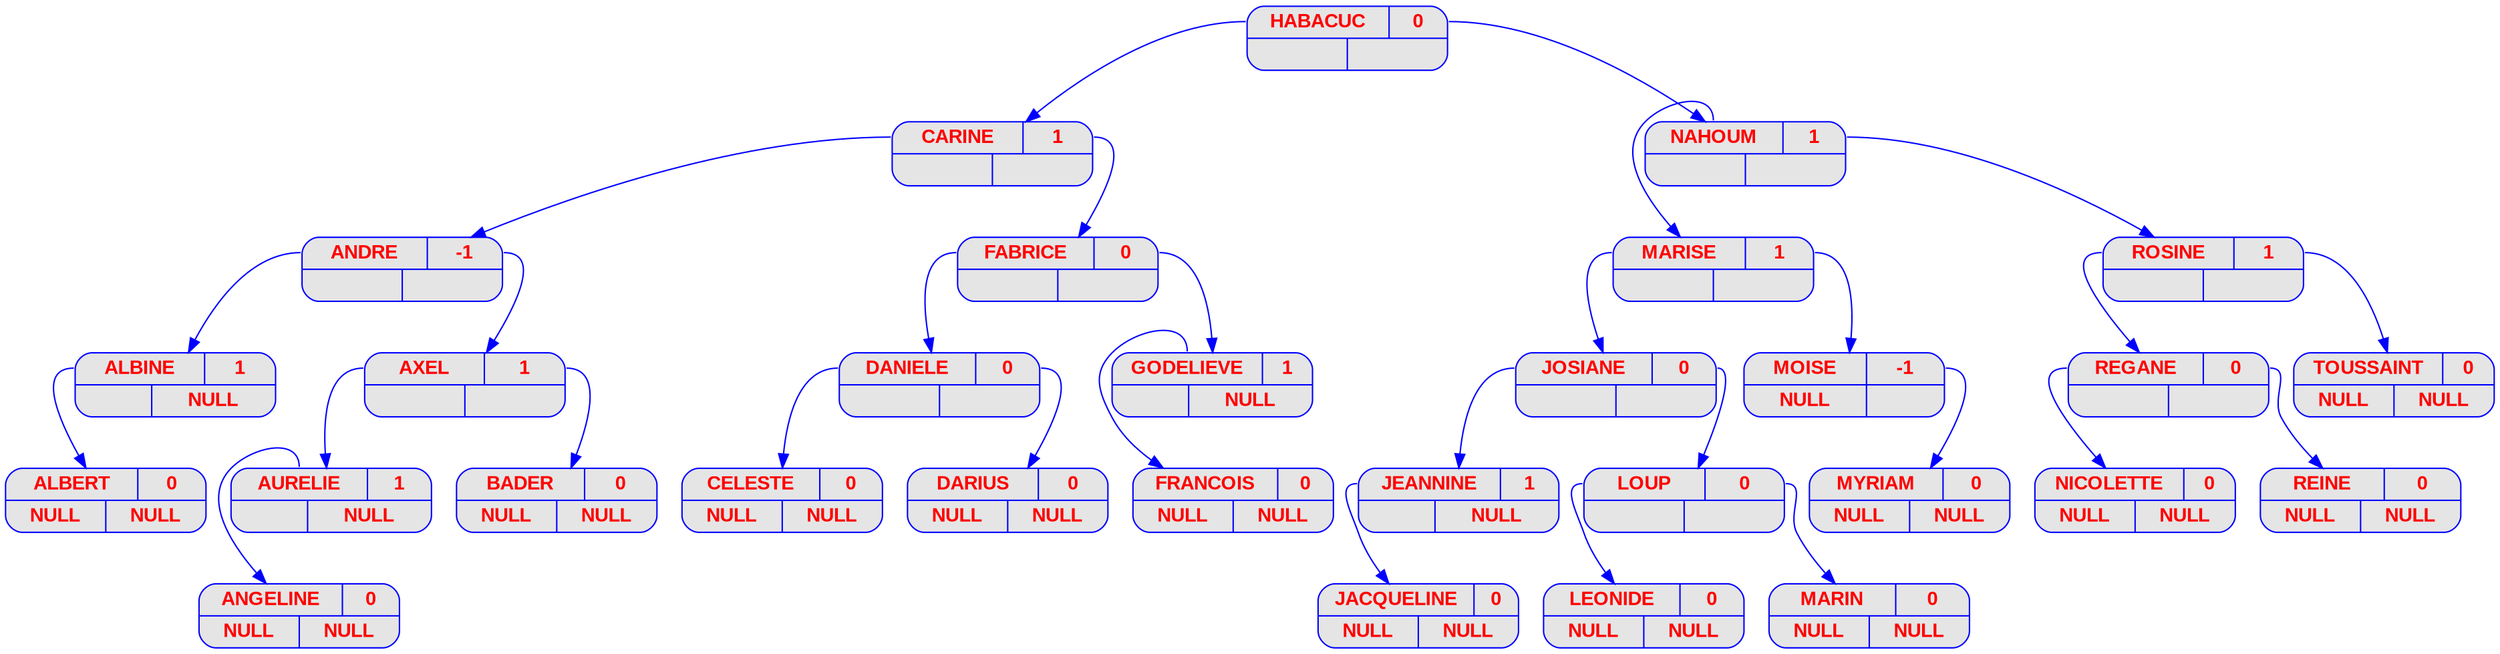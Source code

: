digraph displayAVL {
	node [
		fontname  = "Arial bold" 
		fontsize  = "14"
		fontcolor = "red"
		style     = "rounded, filled"
		shape     = "record"
		fillcolor = "grey90"
		color     = "blue"
		width     = "2"
	]

	edge [
		color     = "blue"
	]

	HABACUC [label = "{{<g> HABACUC | <d> 0 } | { <g> | <d>}}"];
	HABACUC:g -> CARINE;
	CARINE [label = "{{<g> CARINE | <d> 1 } | { <g> | <d>}}"];
	CARINE:g -> ANDRE;
	ANDRE [label = "{{<g> ANDRE | <d> -1 } | { <g> | <d>}}"];
	ANDRE:g -> ALBINE;
	ALBINE [label = "{{<g> ALBINE | <d> 1 } | { <g> | <d>}}"];
	ALBINE [label = "{{<g> ALBINE | <d> 1 }| { <g> | <d> NULL}}"];
	ALBINE:g -> ALBERT;
	ALBERT [label = "{{<g> ALBERT | <d> 0 } | { <g> | <d>}}"];
	ALBERT [label = "{{<g> ALBERT | <d> 0 }| { <g> NULL | <d> NULL}}"];
	ANDRE:d -> AXEL;
	AXEL [label = "{{<g> AXEL | <d> 1 } | { <g> | <d>}}"];
	AXEL:g -> AURELIE;
	AURELIE [label = "{{<g> AURELIE | <d> 1 } | { <g> | <d>}}"];
	AURELIE [label = "{{<g> AURELIE | <d> 1 }| { <g> | <d> NULL}}"];
	AURELIE:g -> ANGELINE;
	ANGELINE [label = "{{<g> ANGELINE | <d> 0 } | { <g> | <d>}}"];
	ANGELINE [label = "{{<g> ANGELINE | <d> 0 }| { <g> NULL | <d> NULL}}"];
	AXEL:d -> BADER;
	BADER [label = "{{<g> BADER | <d> 0 } | { <g> | <d>}}"];
	BADER [label = "{{<g> BADER | <d> 0 }| { <g> NULL | <d> NULL}}"];
	CARINE:d -> FABRICE;
	FABRICE [label = "{{<g> FABRICE | <d> 0 } | { <g> | <d>}}"];
	FABRICE:g -> DANIELE;
	DANIELE [label = "{{<g> DANIELE | <d> 0 } | { <g> | <d>}}"];
	DANIELE:g -> CELESTE;
	CELESTE [label = "{{<g> CELESTE | <d> 0 } | { <g> | <d>}}"];
	CELESTE [label = "{{<g> CELESTE | <d> 0 }| { <g> NULL | <d> NULL}}"];
	DANIELE:d -> DARIUS;
	DARIUS [label = "{{<g> DARIUS | <d> 0 } | { <g> | <d>}}"];
	DARIUS [label = "{{<g> DARIUS | <d> 0 }| { <g> NULL | <d> NULL}}"];
	FABRICE:d -> GODELIEVE;
	GODELIEVE [label = "{{<g> GODELIEVE | <d> 1 } | { <g> | <d>}}"];
	GODELIEVE [label = "{{<g> GODELIEVE | <d> 1 }| { <g> | <d> NULL}}"];
	GODELIEVE:g -> FRANCOIS;
	FRANCOIS [label = "{{<g> FRANCOIS | <d> 0 } | { <g> | <d>}}"];
	FRANCOIS [label = "{{<g> FRANCOIS | <d> 0 }| { <g> NULL | <d> NULL}}"];
	HABACUC:d -> NAHOUM;
	NAHOUM [label = "{{<g> NAHOUM | <d> 1 } | { <g> | <d>}}"];
	NAHOUM:g -> MARISE;
	MARISE [label = "{{<g> MARISE | <d> 1 } | { <g> | <d>}}"];
	MARISE:g -> JOSIANE;
	JOSIANE [label = "{{<g> JOSIANE | <d> 0 } | { <g> | <d>}}"];
	JOSIANE:g -> JEANNINE;
	JEANNINE [label = "{{<g> JEANNINE | <d> 1 } | { <g> | <d>}}"];
	JEANNINE [label = "{{<g> JEANNINE | <d> 1 }| { <g> | <d> NULL}}"];
	JEANNINE:g -> JACQUELINE;
	JACQUELINE [label = "{{<g> JACQUELINE | <d> 0 } | { <g> | <d>}}"];
	JACQUELINE [label = "{{<g> JACQUELINE | <d> 0 }| { <g> NULL | <d> NULL}}"];
	JOSIANE:d -> LOUP;
	LOUP [label = "{{<g> LOUP | <d> 0 } | { <g> | <d>}}"];
	LOUP:g -> LEONIDE;
	LEONIDE [label = "{{<g> LEONIDE | <d> 0 } | { <g> | <d>}}"];
	LEONIDE [label = "{{<g> LEONIDE | <d> 0 }| { <g> NULL | <d> NULL}}"];
	LOUP:d -> MARIN;
	MARIN [label = "{{<g> MARIN | <d> 0 } | { <g> | <d>}}"];
	MARIN [label = "{{<g> MARIN | <d> 0 }| { <g> NULL | <d> NULL}}"];
	MARISE:d -> MOISE;
	MOISE [label = "{{<g> MOISE | <d> -1 } | { <g> | <d>}}"];
	MOISE [label = "{{<g> MOISE | <d> -1 }| { <g> NULL | <d> }}"];
	MOISE:d -> MYRIAM;
	MYRIAM [label = "{{<g> MYRIAM | <d> 0 } | { <g> | <d>}}"];
	MYRIAM [label = "{{<g> MYRIAM | <d> 0 }| { <g> NULL | <d> NULL}}"];
	NAHOUM:d -> ROSINE;
	ROSINE [label = "{{<g> ROSINE | <d> 1 } | { <g> | <d>}}"];
	ROSINE:g -> REGANE;
	REGANE [label = "{{<g> REGANE | <d> 0 } | { <g> | <d>}}"];
	REGANE:g -> NICOLETTE;
	NICOLETTE [label = "{{<g> NICOLETTE | <d> 0 } | { <g> | <d>}}"];
	NICOLETTE [label = "{{<g> NICOLETTE | <d> 0 }| { <g> NULL | <d> NULL}}"];
	REGANE:d -> REINE;
	REINE [label = "{{<g> REINE | <d> 0 } | { <g> | <d>}}"];
	REINE [label = "{{<g> REINE | <d> 0 }| { <g> NULL | <d> NULL}}"];
	ROSINE:d -> TOUSSAINT;
	TOUSSAINT [label = "{{<g> TOUSSAINT | <d> 0 } | { <g> | <d>}}"];
	TOUSSAINT [label = "{{<g> TOUSSAINT | <d> 0 }| { <g> NULL | <d> NULL}}"];
}
